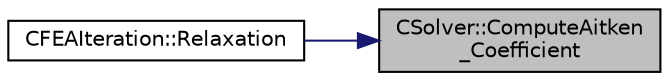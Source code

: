 digraph "CSolver::ComputeAitken_Coefficient"
{
 // LATEX_PDF_SIZE
  edge [fontname="Helvetica",fontsize="10",labelfontname="Helvetica",labelfontsize="10"];
  node [fontname="Helvetica",fontsize="10",shape=record];
  rankdir="RL";
  Node1 [label="CSolver::ComputeAitken\l_Coefficient",height=0.2,width=0.4,color="black", fillcolor="grey75", style="filled", fontcolor="black",tooltip="A virtual member."];
  Node1 -> Node2 [dir="back",color="midnightblue",fontsize="10",style="solid",fontname="Helvetica"];
  Node2 [label="CFEAIteration::Relaxation",height=0.2,width=0.4,color="black", fillcolor="white", style="filled",URL="$classCFEAIteration.html#af3d35fcb8427efd0b8559d2cb2457d2f",tooltip="Relaxation."];
}
